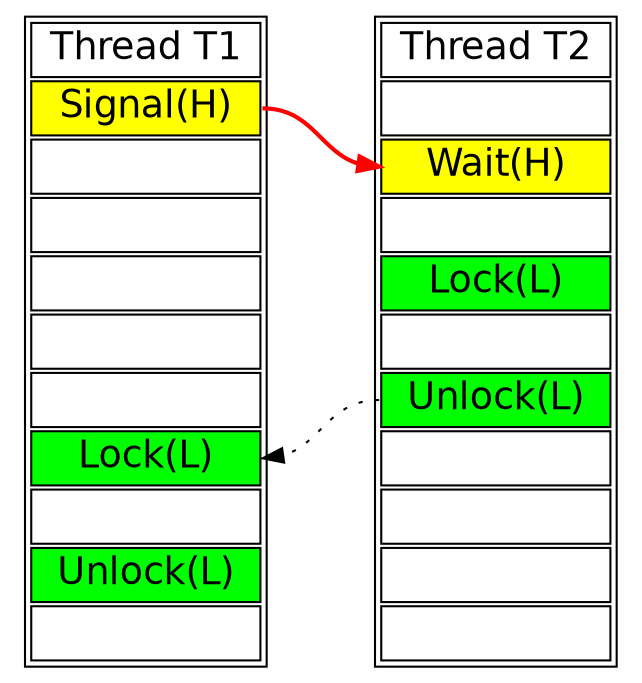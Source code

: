 digraph exa1 {
  rankdir="LR"
  node [shape=plaintext fontname="Helvetica" rankdir="LR" labeljust="r" fontsize=18 ];

   T1  [label=<<TABLE BGCOLOR="white">
      <tr>  <td port="0"> Thread T1 </td> </tr>
      <tr>  <td bgcolor="yellow" port="signal"> Signal(H) </td> </tr>
      <tr>  <td>  </td> </tr>
      <tr>  <td> </td> </tr>
      <tr>  <td> </td> </tr>
      <tr>  <td> </td> </tr>
      <tr>  <td> </td> </tr>
      <tr>  <td bgcolor="green" port="lock"> Lock(L) </td> </tr>
      <tr>  <td> </td> </tr>
      <tr>  <td bgcolor="green" port="unlock"> Unlock(L) </td> </tr>
      <tr>  <td port="end">   </td> </tr>
      </TABLE>>
    ]


   T2  [label=<<TABLE BGCOLOR="white">
      <tr>  <td port="0"> Thread T2 </td> </tr>
      <tr>  <td>   </td> </tr>
      <tr>  <td bgcolor="yellow" port="wait"> Wait(H) </td> </tr>
      <tr>  <td> </td> </tr>
      <tr>  <td bgcolor="green" port="lock"> Lock(L) </td> </tr>
      <tr>  <td> </td> </tr>
      <tr>  <td bgcolor="green" port="unlock"> Unlock(L) </td> </tr>
      <tr>  <td> </td> </tr>
      <tr>  <td> </td> </tr>
      <tr>  <td> </td> </tr>
      <tr>  <td port="end"> </td> </tr>
      </TABLE>>
    ]



    T1:0 -> T2:0 [color="white" style="invis"];
    T1:end -> T2:end [color="white" style="invis"];
    T1:signal -> T2:wait [color="red" style="bold"];
    T2:unlock -> T1:lock [style="dotted"];
}
